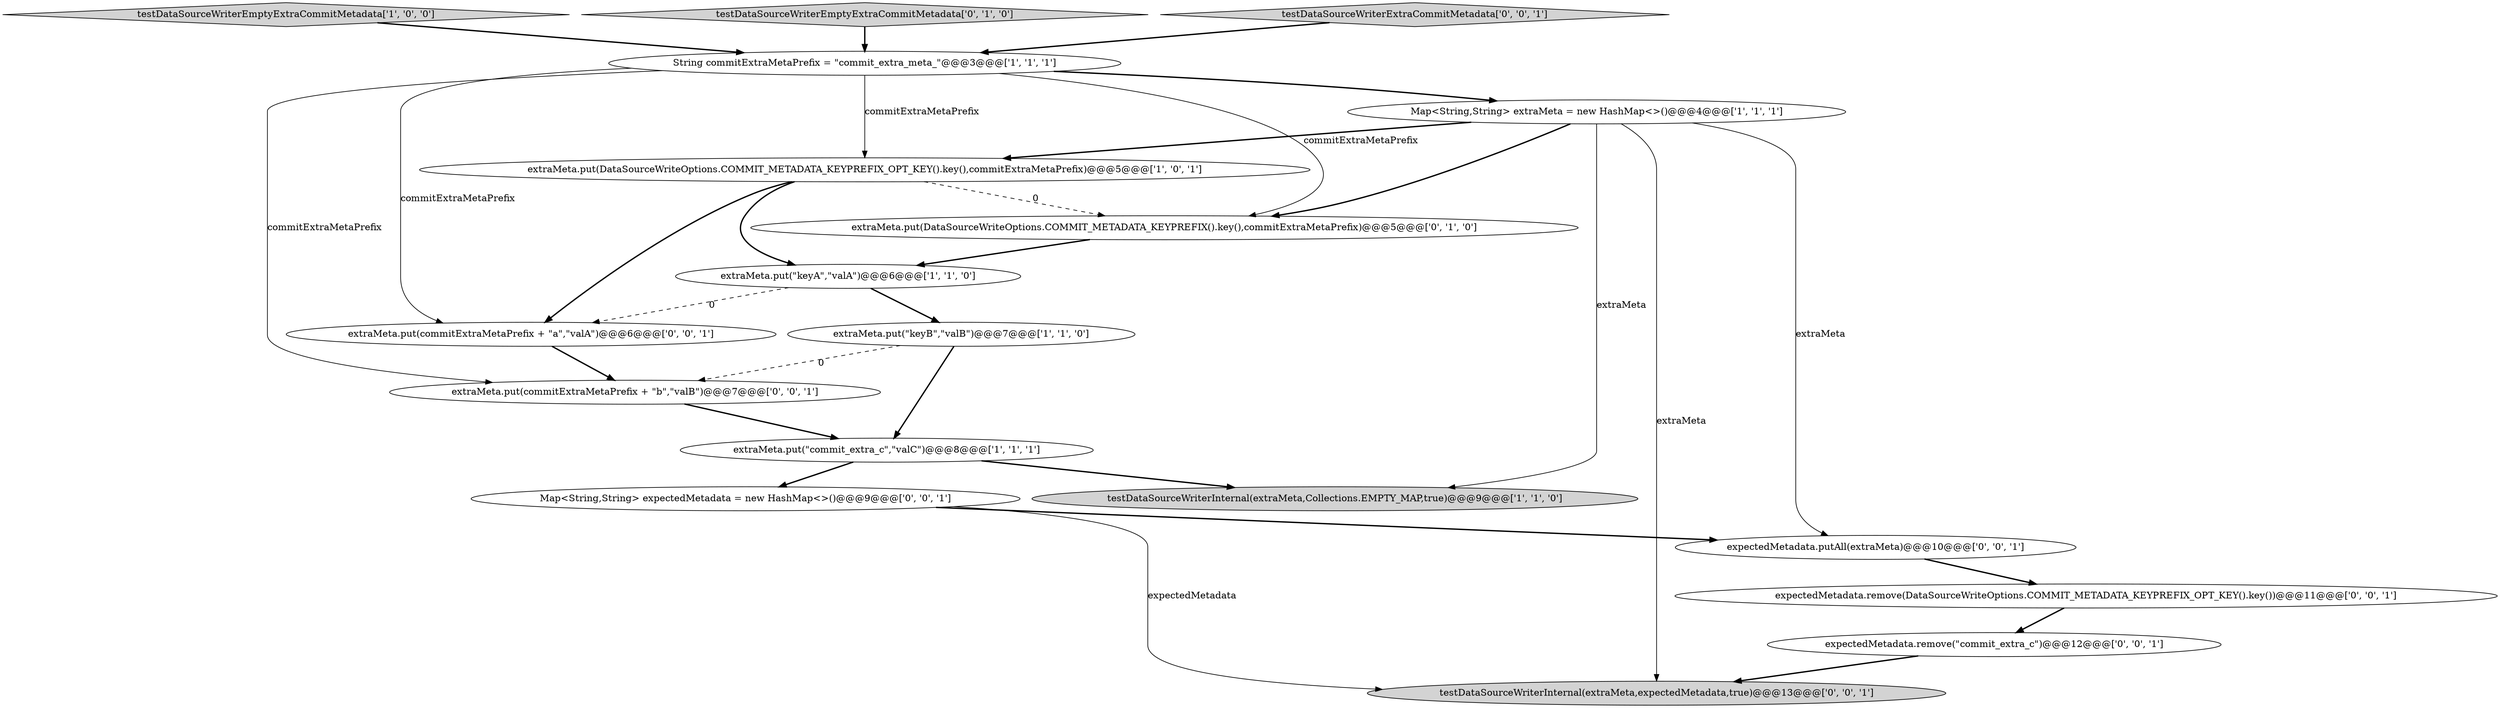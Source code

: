 digraph {
15 [style = filled, label = "expectedMetadata.putAll(extraMeta)@@@10@@@['0', '0', '1']", fillcolor = white, shape = ellipse image = "AAA0AAABBB3BBB"];
17 [style = filled, label = "expectedMetadata.remove(DataSourceWriteOptions.COMMIT_METADATA_KEYPREFIX_OPT_KEY().key())@@@11@@@['0', '0', '1']", fillcolor = white, shape = ellipse image = "AAA0AAABBB3BBB"];
12 [style = filled, label = "expectedMetadata.remove(\"commit_extra_c\")@@@12@@@['0', '0', '1']", fillcolor = white, shape = ellipse image = "AAA0AAABBB3BBB"];
0 [style = filled, label = "extraMeta.put(\"keyA\",\"valA\")@@@6@@@['1', '1', '0']", fillcolor = white, shape = ellipse image = "AAA0AAABBB1BBB"];
1 [style = filled, label = "testDataSourceWriterEmptyExtraCommitMetadata['1', '0', '0']", fillcolor = lightgray, shape = diamond image = "AAA0AAABBB1BBB"];
4 [style = filled, label = "String commitExtraMetaPrefix = \"commit_extra_meta_\"@@@3@@@['1', '1', '1']", fillcolor = white, shape = ellipse image = "AAA0AAABBB1BBB"];
14 [style = filled, label = "extraMeta.put(commitExtraMetaPrefix + \"a\",\"valA\")@@@6@@@['0', '0', '1']", fillcolor = white, shape = ellipse image = "AAA0AAABBB3BBB"];
16 [style = filled, label = "extraMeta.put(commitExtraMetaPrefix + \"b\",\"valB\")@@@7@@@['0', '0', '1']", fillcolor = white, shape = ellipse image = "AAA0AAABBB3BBB"];
10 [style = filled, label = "Map<String,String> expectedMetadata = new HashMap<>()@@@9@@@['0', '0', '1']", fillcolor = white, shape = ellipse image = "AAA0AAABBB3BBB"];
5 [style = filled, label = "extraMeta.put(DataSourceWriteOptions.COMMIT_METADATA_KEYPREFIX_OPT_KEY().key(),commitExtraMetaPrefix)@@@5@@@['1', '0', '1']", fillcolor = white, shape = ellipse image = "AAA0AAABBB1BBB"];
8 [style = filled, label = "testDataSourceWriterEmptyExtraCommitMetadata['0', '1', '0']", fillcolor = lightgray, shape = diamond image = "AAA0AAABBB2BBB"];
7 [style = filled, label = "Map<String,String> extraMeta = new HashMap<>()@@@4@@@['1', '1', '1']", fillcolor = white, shape = ellipse image = "AAA0AAABBB1BBB"];
6 [style = filled, label = "testDataSourceWriterInternal(extraMeta,Collections.EMPTY_MAP,true)@@@9@@@['1', '1', '0']", fillcolor = lightgray, shape = ellipse image = "AAA0AAABBB1BBB"];
11 [style = filled, label = "testDataSourceWriterExtraCommitMetadata['0', '0', '1']", fillcolor = lightgray, shape = diamond image = "AAA0AAABBB3BBB"];
3 [style = filled, label = "extraMeta.put(\"commit_extra_c\",\"valC\")@@@8@@@['1', '1', '1']", fillcolor = white, shape = ellipse image = "AAA0AAABBB1BBB"];
9 [style = filled, label = "extraMeta.put(DataSourceWriteOptions.COMMIT_METADATA_KEYPREFIX().key(),commitExtraMetaPrefix)@@@5@@@['0', '1', '0']", fillcolor = white, shape = ellipse image = "AAA1AAABBB2BBB"];
13 [style = filled, label = "testDataSourceWriterInternal(extraMeta,expectedMetadata,true)@@@13@@@['0', '0', '1']", fillcolor = lightgray, shape = ellipse image = "AAA0AAABBB3BBB"];
2 [style = filled, label = "extraMeta.put(\"keyB\",\"valB\")@@@7@@@['1', '1', '0']", fillcolor = white, shape = ellipse image = "AAA0AAABBB1BBB"];
5->14 [style = bold, label=""];
3->10 [style = bold, label=""];
10->13 [style = solid, label="expectedMetadata"];
11->4 [style = bold, label=""];
4->7 [style = bold, label=""];
14->16 [style = bold, label=""];
7->13 [style = solid, label="extraMeta"];
8->4 [style = bold, label=""];
7->9 [style = bold, label=""];
4->5 [style = solid, label="commitExtraMetaPrefix"];
17->12 [style = bold, label=""];
0->14 [style = dashed, label="0"];
9->0 [style = bold, label=""];
4->14 [style = solid, label="commitExtraMetaPrefix"];
12->13 [style = bold, label=""];
3->6 [style = bold, label=""];
2->3 [style = bold, label=""];
2->16 [style = dashed, label="0"];
5->0 [style = bold, label=""];
4->16 [style = solid, label="commitExtraMetaPrefix"];
16->3 [style = bold, label=""];
7->6 [style = solid, label="extraMeta"];
1->4 [style = bold, label=""];
7->5 [style = bold, label=""];
10->15 [style = bold, label=""];
4->9 [style = solid, label="commitExtraMetaPrefix"];
0->2 [style = bold, label=""];
7->15 [style = solid, label="extraMeta"];
5->9 [style = dashed, label="0"];
15->17 [style = bold, label=""];
}
